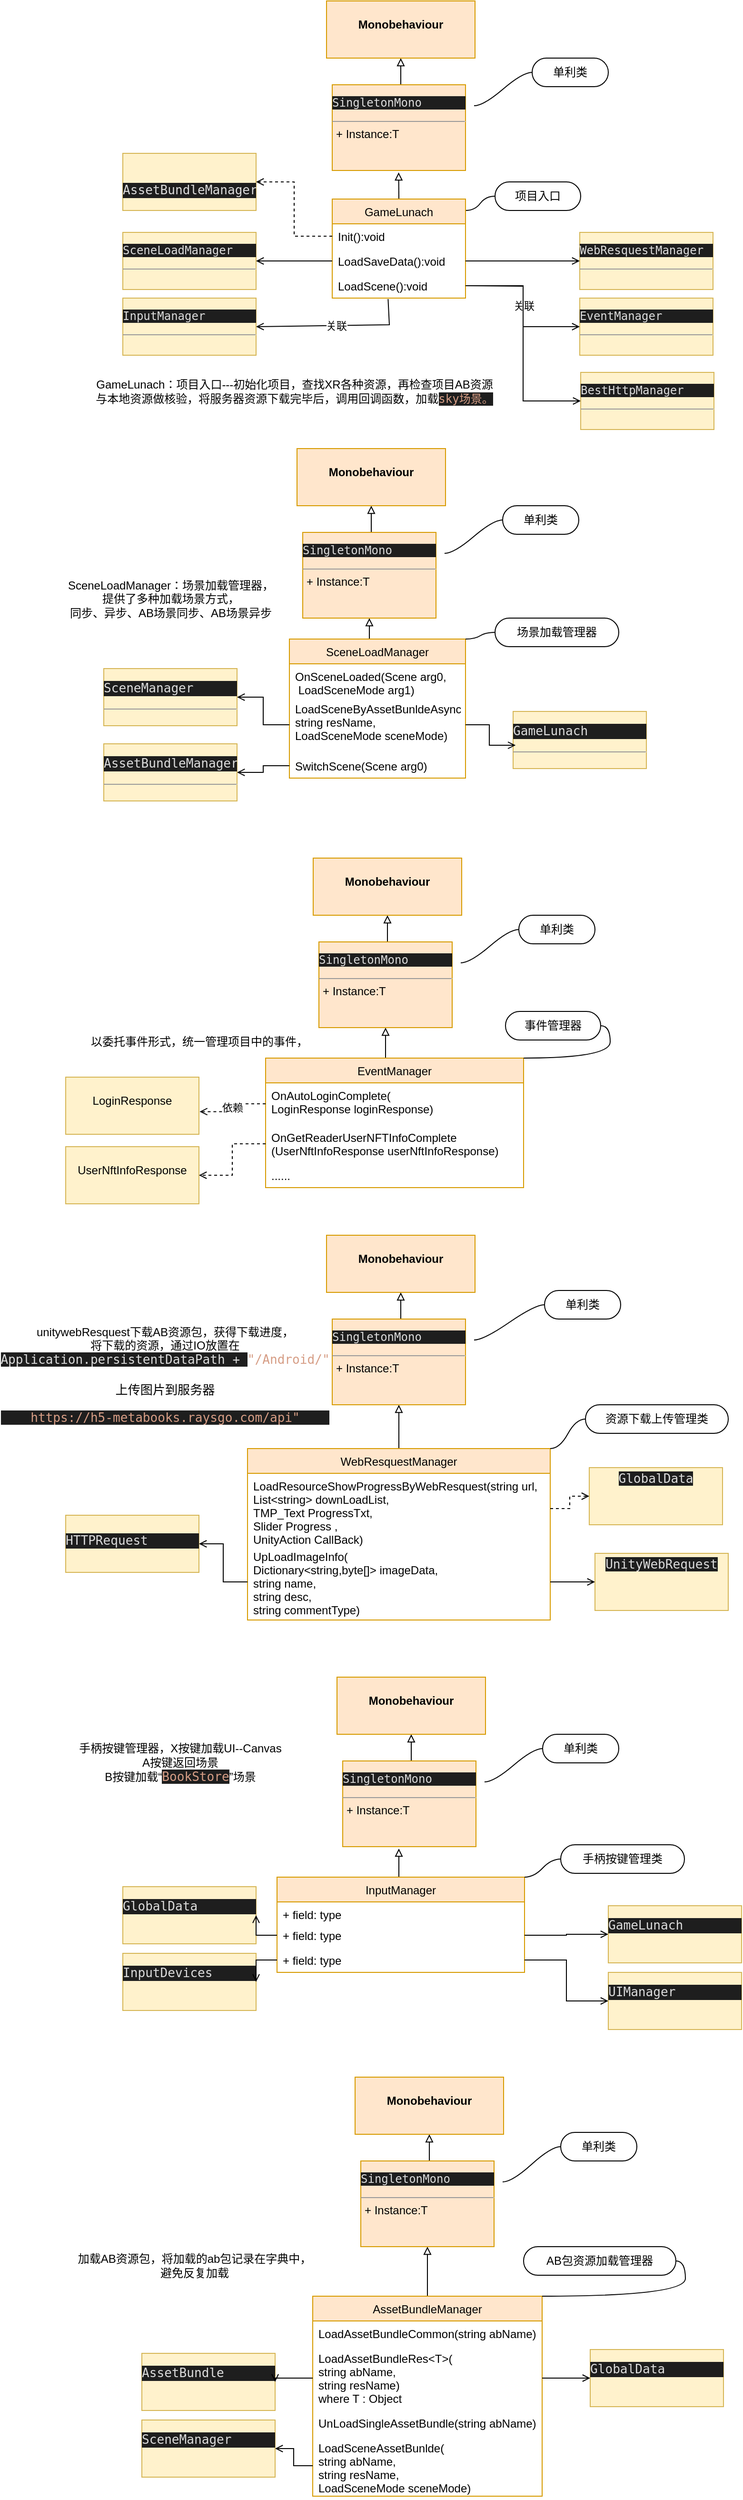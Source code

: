 <mxfile version="20.3.1" type="github">
  <diagram id="prtHgNgQTEPvFCAcTncT" name="Page-1">
    <mxGraphModel dx="920" dy="551" grid="1" gridSize="10" guides="1" tooltips="1" connect="1" arrows="1" fold="1" page="1" pageScale="1" pageWidth="827" pageHeight="1169" math="0" shadow="0">
      <root>
        <mxCell id="0" />
        <mxCell id="1" parent="0" />
        <mxCell id="cpttU_InVNBxRJqcF3ay-3" value="项目入口" style="whiteSpace=wrap;html=1;rounded=1;arcSize=50;align=center;verticalAlign=middle;strokeWidth=1;autosize=1;spacing=4;treeFolding=1;treeMoving=1;newEdgeStyle={&quot;edgeStyle&quot;:&quot;entityRelationEdgeStyle&quot;,&quot;startArrow&quot;:&quot;none&quot;,&quot;endArrow&quot;:&quot;none&quot;,&quot;segment&quot;:10,&quot;curved&quot;:1};" vertex="1" parent="1">
          <mxGeometry x="521" y="230" width="90" height="30" as="geometry" />
        </mxCell>
        <mxCell id="cpttU_InVNBxRJqcF3ay-4" value="" style="edgeStyle=entityRelationEdgeStyle;startArrow=none;endArrow=none;segment=10;curved=1;rounded=0;" edge="1" target="cpttU_InVNBxRJqcF3ay-3" parent="1">
          <mxGeometry relative="1" as="geometry">
            <mxPoint x="490" y="260" as="sourcePoint" />
          </mxGeometry>
        </mxCell>
        <mxCell id="cpttU_InVNBxRJqcF3ay-50" style="edgeStyle=orthogonalEdgeStyle;rounded=0;orthogonalLoop=1;jettySize=auto;html=1;exitX=0.5;exitY=0;exitDx=0;exitDy=0;endArrow=block;endFill=0;" edge="1" parent="1" source="cpttU_InVNBxRJqcF3ay-18">
          <mxGeometry relative="1" as="geometry">
            <mxPoint x="419.762" y="220" as="targetPoint" />
          </mxGeometry>
        </mxCell>
        <mxCell id="cpttU_InVNBxRJqcF3ay-18" value="GameLunach" style="swimlane;fontStyle=0;childLayout=stackLayout;horizontal=1;startSize=26;fillColor=#ffe6cc;horizontalStack=0;resizeParent=1;resizeParentMax=0;resizeLast=0;collapsible=1;marginBottom=0;strokeColor=#d79b00;" vertex="1" parent="1">
          <mxGeometry x="350" y="248" width="140" height="104" as="geometry" />
        </mxCell>
        <mxCell id="cpttU_InVNBxRJqcF3ay-19" value="Init():void" style="text;strokeColor=none;fillColor=none;align=left;verticalAlign=top;spacingLeft=4;spacingRight=4;overflow=hidden;rotatable=0;points=[[0,0.5],[1,0.5]];portConstraint=eastwest;" vertex="1" parent="cpttU_InVNBxRJqcF3ay-18">
          <mxGeometry y="26" width="140" height="26" as="geometry" />
        </mxCell>
        <mxCell id="cpttU_InVNBxRJqcF3ay-20" value="LoadSaveData():void" style="text;strokeColor=none;fillColor=none;align=left;verticalAlign=top;spacingLeft=4;spacingRight=4;overflow=hidden;rotatable=0;points=[[0,0.5],[1,0.5]];portConstraint=eastwest;" vertex="1" parent="cpttU_InVNBxRJqcF3ay-18">
          <mxGeometry y="52" width="140" height="26" as="geometry" />
        </mxCell>
        <mxCell id="cpttU_InVNBxRJqcF3ay-21" value="LoadScene():void" style="text;strokeColor=none;fillColor=none;align=left;verticalAlign=top;spacingLeft=4;spacingRight=4;overflow=hidden;rotatable=0;points=[[0,0.5],[1,0.5]];portConstraint=eastwest;" vertex="1" parent="cpttU_InVNBxRJqcF3ay-18">
          <mxGeometry y="78" width="140" height="26" as="geometry" />
        </mxCell>
        <mxCell id="cpttU_InVNBxRJqcF3ay-51" style="edgeStyle=orthogonalEdgeStyle;rounded=0;orthogonalLoop=1;jettySize=auto;html=1;exitX=0.5;exitY=0;exitDx=0;exitDy=0;entryX=0.5;entryY=1;entryDx=0;entryDy=0;endArrow=block;endFill=0;" edge="1" parent="1" source="cpttU_InVNBxRJqcF3ay-23" target="cpttU_InVNBxRJqcF3ay-29">
          <mxGeometry relative="1" as="geometry" />
        </mxCell>
        <mxCell id="cpttU_InVNBxRJqcF3ay-23" value="&lt;pre style=&quot;background-color:#1e1e1e;color:#dcdcdc;font-family:&#39;Consolas&#39;,monospace;font-size:9.0pt;&quot;&gt;SingletonMono&lt;/pre&gt;&lt;hr size=&quot;1&quot;&gt;&lt;p style=&quot;margin:0px;margin-left:4px;&quot;&gt;+ Instance:T&lt;/p&gt;" style="verticalAlign=top;align=left;overflow=fill;fontSize=12;fontFamily=Helvetica;html=1;fillColor=#ffe6cc;strokeColor=#d79b00;" vertex="1" parent="1">
          <mxGeometry x="350" y="128" width="140" height="90" as="geometry" />
        </mxCell>
        <mxCell id="cpttU_InVNBxRJqcF3ay-27" value="单利类" style="whiteSpace=wrap;html=1;rounded=1;arcSize=50;align=center;verticalAlign=middle;strokeWidth=1;autosize=1;spacing=4;treeFolding=1;treeMoving=1;newEdgeStyle={&quot;edgeStyle&quot;:&quot;entityRelationEdgeStyle&quot;,&quot;startArrow&quot;:&quot;none&quot;,&quot;endArrow&quot;:&quot;none&quot;,&quot;segment&quot;:10,&quot;curved&quot;:1};labelBackgroundColor=none;" vertex="1" parent="1">
          <mxGeometry x="560" y="100" width="80" height="30" as="geometry" />
        </mxCell>
        <mxCell id="cpttU_InVNBxRJqcF3ay-28" value="" style="edgeStyle=entityRelationEdgeStyle;startArrow=none;endArrow=none;segment=10;curved=1;rounded=0;" edge="1" target="cpttU_InVNBxRJqcF3ay-27" parent="1">
          <mxGeometry relative="1" as="geometry">
            <mxPoint x="499" y="150" as="sourcePoint" />
          </mxGeometry>
        </mxCell>
        <mxCell id="cpttU_InVNBxRJqcF3ay-29" value="&lt;p style=&quot;margin:0px;margin-top:4px;text-align:center;&quot;&gt;&lt;br&gt;&lt;b&gt;Monobehaviour&lt;/b&gt;&lt;/p&gt;" style="verticalAlign=top;align=left;overflow=fill;fontSize=12;fontFamily=Helvetica;html=1;labelBackgroundColor=none;fillColor=#ffe6cc;strokeColor=#d79b00;" vertex="1" parent="1">
          <mxGeometry x="344" y="40" width="156" height="60" as="geometry" />
        </mxCell>
        <mxCell id="cpttU_InVNBxRJqcF3ay-31" value="&lt;pre style=&quot;background-color:#1e1e1e;color:#dcdcdc;font-family:&#39;Consolas&#39;,monospace;font-size:9.0pt;&quot;&gt;SceneLoadManager&lt;/pre&gt;&lt;hr size=&quot;1&quot;&gt;&lt;div style=&quot;height:2px;&quot;&gt;&lt;/div&gt;" style="verticalAlign=top;align=left;overflow=fill;fontSize=12;fontFamily=Helvetica;html=1;labelBackgroundColor=none;fillColor=#fff2cc;strokeColor=#d6b656;" vertex="1" parent="1">
          <mxGeometry x="130" y="283" width="140" height="60" as="geometry" />
        </mxCell>
        <mxCell id="cpttU_InVNBxRJqcF3ay-33" value="&lt;pre style=&quot;background-color:#1e1e1e;color:#dcdcdc;font-family:&#39;Consolas&#39;,monospace;font-size:9.0pt;&quot;&gt;InputManager&lt;/pre&gt;&lt;hr size=&quot;1&quot;&gt;&lt;div style=&quot;height:2px;&quot;&gt;&lt;/div&gt;" style="verticalAlign=top;align=left;overflow=fill;fontSize=12;fontFamily=Helvetica;html=1;labelBackgroundColor=none;fillColor=#fff2cc;strokeColor=#d6b656;" vertex="1" parent="1">
          <mxGeometry x="130" y="352" width="140" height="60" as="geometry" />
        </mxCell>
        <mxCell id="cpttU_InVNBxRJqcF3ay-34" value="关联" style="endArrow=open;endFill=0;html=1;rounded=0;exitX=0.419;exitY=1.038;exitDx=0;exitDy=0;entryX=1;entryY=0.5;entryDx=0;entryDy=0;exitPerimeter=0;" edge="1" parent="1" source="cpttU_InVNBxRJqcF3ay-21" target="cpttU_InVNBxRJqcF3ay-33">
          <mxGeometry width="160" relative="1" as="geometry">
            <mxPoint x="450" y="360" as="sourcePoint" />
            <mxPoint x="414" y="350" as="targetPoint" />
            <Array as="points">
              <mxPoint x="410" y="380" />
            </Array>
          </mxGeometry>
        </mxCell>
        <mxCell id="cpttU_InVNBxRJqcF3ay-35" value="&lt;pre style=&quot;background-color:#1e1e1e;color:#dcdcdc;font-family:&#39;Consolas&#39;,monospace;font-size:9.0pt;&quot;&gt;WebResquestManager&lt;/pre&gt;&lt;hr size=&quot;1&quot;&gt;&lt;div style=&quot;height:2px;&quot;&gt;&lt;/div&gt;" style="verticalAlign=top;align=left;overflow=fill;fontSize=12;fontFamily=Helvetica;html=1;labelBackgroundColor=none;fillColor=#fff2cc;strokeColor=#d6b656;" vertex="1" parent="1">
          <mxGeometry x="610" y="283" width="140" height="60" as="geometry" />
        </mxCell>
        <mxCell id="cpttU_InVNBxRJqcF3ay-37" value="&lt;pre style=&quot;background-color:#1e1e1e;color:#dcdcdc;font-family:&#39;Consolas&#39;,monospace;font-size:9.0pt;&quot;&gt;EventManager&lt;/pre&gt;&lt;hr size=&quot;1&quot;&gt;&lt;div style=&quot;height:2px;&quot;&gt;&lt;/div&gt;" style="verticalAlign=top;align=left;overflow=fill;fontSize=12;fontFamily=Helvetica;html=1;labelBackgroundColor=none;fillColor=#fff2cc;strokeColor=#d6b656;" vertex="1" parent="1">
          <mxGeometry x="610" y="352" width="140" height="60" as="geometry" />
        </mxCell>
        <mxCell id="cpttU_InVNBxRJqcF3ay-38" value="关联" style="edgeStyle=orthogonalEdgeStyle;rounded=0;orthogonalLoop=1;jettySize=auto;html=1;entryX=0;entryY=0.5;entryDx=0;entryDy=0;endArrow=open;endFill=0;" edge="1" parent="1" target="cpttU_InVNBxRJqcF3ay-37">
          <mxGeometry relative="1" as="geometry">
            <mxPoint x="490" y="339" as="sourcePoint" />
          </mxGeometry>
        </mxCell>
        <mxCell id="cpttU_InVNBxRJqcF3ay-57" style="edgeStyle=orthogonalEdgeStyle;rounded=0;orthogonalLoop=1;jettySize=auto;html=1;exitX=0.5;exitY=0;exitDx=0;exitDy=0;entryX=0.5;entryY=1;entryDx=0;entryDy=0;endArrow=block;endFill=0;" edge="1" parent="1" source="cpttU_InVNBxRJqcF3ay-40" target="cpttU_InVNBxRJqcF3ay-53">
          <mxGeometry relative="1" as="geometry" />
        </mxCell>
        <mxCell id="cpttU_InVNBxRJqcF3ay-40" value="SceneLoadManager" style="swimlane;fontStyle=0;childLayout=stackLayout;horizontal=1;startSize=26;fillColor=#ffe6cc;horizontalStack=0;resizeParent=1;resizeParentMax=0;resizeLast=0;collapsible=1;marginBottom=0;labelBackgroundColor=none;strokeColor=#d79b00;" vertex="1" parent="1">
          <mxGeometry x="305" y="710" width="185" height="146" as="geometry" />
        </mxCell>
        <mxCell id="cpttU_InVNBxRJqcF3ay-42" value="OnSceneLoaded(Scene arg0,&#xa; LoadSceneMode arg1)" style="text;strokeColor=none;fillColor=none;align=left;verticalAlign=top;spacingLeft=4;spacingRight=4;overflow=hidden;rotatable=0;points=[[0,0.5],[1,0.5]];portConstraint=eastwest;labelBackgroundColor=none;" vertex="1" parent="cpttU_InVNBxRJqcF3ay-40">
          <mxGeometry y="26" width="185" height="34" as="geometry" />
        </mxCell>
        <mxCell id="cpttU_InVNBxRJqcF3ay-41" value="LoadSceneByAssetBunldeAsync(string abName,&#xa; string resName,&#xa;LoadSceneMode sceneMode)" style="text;strokeColor=none;fillColor=none;align=left;verticalAlign=top;spacingLeft=4;spacingRight=4;overflow=hidden;rotatable=0;points=[[0,0.5],[1,0.5]];portConstraint=eastwest;labelBackgroundColor=none;" vertex="1" parent="cpttU_InVNBxRJqcF3ay-40">
          <mxGeometry y="60" width="185" height="60" as="geometry" />
        </mxCell>
        <mxCell id="cpttU_InVNBxRJqcF3ay-43" value="SwitchScene(Scene arg0)" style="text;strokeColor=none;fillColor=none;align=left;verticalAlign=top;spacingLeft=4;spacingRight=4;overflow=hidden;rotatable=0;points=[[0,0.5],[1,0.5]];portConstraint=eastwest;labelBackgroundColor=none;" vertex="1" parent="cpttU_InVNBxRJqcF3ay-40">
          <mxGeometry y="120" width="185" height="26" as="geometry" />
        </mxCell>
        <mxCell id="cpttU_InVNBxRJqcF3ay-44" value="&lt;pre style=&quot;background-color:#1e1e1e;color:#dcdcdc;font-family:&#39;Consolas&#39;,monospace;font-size:9.0pt;&quot;&gt;BestHttpManager&lt;/pre&gt;&lt;hr size=&quot;1&quot;&gt;&lt;div style=&quot;height:2px;&quot;&gt;&lt;/div&gt;" style="verticalAlign=top;align=left;overflow=fill;fontSize=12;fontFamily=Helvetica;html=1;labelBackgroundColor=none;fillColor=#fff2cc;strokeColor=#d6b656;" vertex="1" parent="1">
          <mxGeometry x="611" y="430" width="140" height="60" as="geometry" />
        </mxCell>
        <mxCell id="cpttU_InVNBxRJqcF3ay-45" style="edgeStyle=orthogonalEdgeStyle;rounded=0;orthogonalLoop=1;jettySize=auto;html=1;exitX=1;exitY=0.5;exitDx=0;exitDy=0;entryX=0;entryY=0.5;entryDx=0;entryDy=0;endArrow=open;endFill=0;" edge="1" parent="1" source="cpttU_InVNBxRJqcF3ay-21" target="cpttU_InVNBxRJqcF3ay-44">
          <mxGeometry relative="1" as="geometry" />
        </mxCell>
        <mxCell id="cpttU_InVNBxRJqcF3ay-46" value="GameLunach：项目入口---初始化项目，查找XR各种资源，再检查项目AB资源&lt;br&gt;与本地资源做核验，将服务器资源下载完毕后，调用回调函数，加载&lt;span style=&quot;color: rgb(214, 157, 133); background-color: rgb(30, 30, 30); font-family: Consolas, monospace; font-size: 9pt;&quot;&gt;sky场景。&lt;/span&gt;" style="text;html=1;align=center;verticalAlign=middle;resizable=0;points=[];autosize=1;strokeColor=none;fillColor=none;" vertex="1" parent="1">
          <mxGeometry x="90" y="430" width="440" height="40" as="geometry" />
        </mxCell>
        <mxCell id="cpttU_InVNBxRJqcF3ay-47" value="场景加载管理器" style="whiteSpace=wrap;html=1;rounded=1;arcSize=50;align=center;verticalAlign=middle;strokeWidth=1;autosize=1;spacing=4;treeFolding=1;treeMoving=1;newEdgeStyle={&quot;edgeStyle&quot;:&quot;entityRelationEdgeStyle&quot;,&quot;startArrow&quot;:&quot;none&quot;,&quot;endArrow&quot;:&quot;none&quot;,&quot;segment&quot;:10,&quot;curved&quot;:1};labelBackgroundColor=none;" vertex="1" parent="1">
          <mxGeometry x="521" y="688" width="130" height="30" as="geometry" />
        </mxCell>
        <mxCell id="cpttU_InVNBxRJqcF3ay-48" value="" style="edgeStyle=entityRelationEdgeStyle;startArrow=none;endArrow=none;segment=10;curved=1;rounded=0;exitX=1;exitY=0;exitDx=0;exitDy=0;" edge="1" target="cpttU_InVNBxRJqcF3ay-47" parent="1" source="cpttU_InVNBxRJqcF3ay-40">
          <mxGeometry relative="1" as="geometry">
            <mxPoint x="475" y="730" as="sourcePoint" />
          </mxGeometry>
        </mxCell>
        <mxCell id="cpttU_InVNBxRJqcF3ay-52" style="edgeStyle=orthogonalEdgeStyle;rounded=0;orthogonalLoop=1;jettySize=auto;html=1;exitX=0.5;exitY=0;exitDx=0;exitDy=0;entryX=0.5;entryY=1;entryDx=0;entryDy=0;endArrow=block;endFill=0;" edge="1" parent="1" source="cpttU_InVNBxRJqcF3ay-53" target="cpttU_InVNBxRJqcF3ay-56">
          <mxGeometry relative="1" as="geometry" />
        </mxCell>
        <mxCell id="cpttU_InVNBxRJqcF3ay-53" value="&lt;pre style=&quot;background-color:#1e1e1e;color:#dcdcdc;font-family:&#39;Consolas&#39;,monospace;font-size:9.0pt;&quot;&gt;SingletonMono&lt;/pre&gt;&lt;hr size=&quot;1&quot;&gt;&lt;p style=&quot;margin:0px;margin-left:4px;&quot;&gt;+ Instance:T&lt;/p&gt;" style="verticalAlign=top;align=left;overflow=fill;fontSize=12;fontFamily=Helvetica;html=1;fillColor=#ffe6cc;strokeColor=#d79b00;" vertex="1" parent="1">
          <mxGeometry x="319" y="598" width="140" height="90" as="geometry" />
        </mxCell>
        <mxCell id="cpttU_InVNBxRJqcF3ay-54" value="单利类" style="whiteSpace=wrap;html=1;rounded=1;arcSize=50;align=center;verticalAlign=middle;strokeWidth=1;autosize=1;spacing=4;treeFolding=1;treeMoving=1;newEdgeStyle={&quot;edgeStyle&quot;:&quot;entityRelationEdgeStyle&quot;,&quot;startArrow&quot;:&quot;none&quot;,&quot;endArrow&quot;:&quot;none&quot;,&quot;segment&quot;:10,&quot;curved&quot;:1};labelBackgroundColor=none;" vertex="1" parent="1">
          <mxGeometry x="529" y="570" width="80" height="30" as="geometry" />
        </mxCell>
        <mxCell id="cpttU_InVNBxRJqcF3ay-55" value="" style="edgeStyle=entityRelationEdgeStyle;startArrow=none;endArrow=none;segment=10;curved=1;rounded=0;" edge="1" parent="1" target="cpttU_InVNBxRJqcF3ay-54">
          <mxGeometry relative="1" as="geometry">
            <mxPoint x="468" y="620" as="sourcePoint" />
          </mxGeometry>
        </mxCell>
        <mxCell id="cpttU_InVNBxRJqcF3ay-56" value="&lt;p style=&quot;margin:0px;margin-top:4px;text-align:center;&quot;&gt;&lt;br&gt;&lt;b&gt;Monobehaviour&lt;/b&gt;&lt;/p&gt;" style="verticalAlign=top;align=left;overflow=fill;fontSize=12;fontFamily=Helvetica;html=1;labelBackgroundColor=none;fillColor=#ffe6cc;strokeColor=#d79b00;" vertex="1" parent="1">
          <mxGeometry x="313" y="510" width="156" height="60" as="geometry" />
        </mxCell>
        <mxCell id="cpttU_InVNBxRJqcF3ay-58" value="&lt;pre style=&quot;background-color:#1e1e1e;color:#dcdcdc;font-family:&#39;Consolas&#39;,monospace;font-size:9.8pt;&quot;&gt;SceneManager&lt;/pre&gt;&lt;hr size=&quot;1&quot;&gt;&lt;div style=&quot;height:2px;&quot;&gt;&lt;/div&gt;" style="verticalAlign=top;align=left;overflow=fill;fontSize=12;fontFamily=Helvetica;html=1;labelBackgroundColor=none;fillColor=#fff2cc;strokeColor=#d6b656;" vertex="1" parent="1">
          <mxGeometry x="110" y="741" width="140" height="60" as="geometry" />
        </mxCell>
        <mxCell id="cpttU_InVNBxRJqcF3ay-59" style="edgeStyle=orthogonalEdgeStyle;rounded=0;orthogonalLoop=1;jettySize=auto;html=1;exitX=0;exitY=0.5;exitDx=0;exitDy=0;entryX=1;entryY=0.5;entryDx=0;entryDy=0;endArrow=open;endFill=0;" edge="1" parent="1" source="cpttU_InVNBxRJqcF3ay-41" target="cpttU_InVNBxRJqcF3ay-58">
          <mxGeometry relative="1" as="geometry" />
        </mxCell>
        <mxCell id="cpttU_InVNBxRJqcF3ay-60" value="&lt;pre style=&quot;background-color:#1e1e1e;color:#dcdcdc;font-family:&#39;Consolas&#39;,monospace;font-size:9.8pt;&quot;&gt;AssetBundleManager&lt;/pre&gt;&lt;hr size=&quot;1&quot;&gt;&lt;div style=&quot;height:2px;&quot;&gt;&lt;/div&gt;" style="verticalAlign=top;align=left;overflow=fill;fontSize=12;fontFamily=Helvetica;html=1;labelBackgroundColor=none;fillColor=#fff2cc;strokeColor=#d6b656;" vertex="1" parent="1">
          <mxGeometry x="110" y="820" width="140" height="60" as="geometry" />
        </mxCell>
        <mxCell id="cpttU_InVNBxRJqcF3ay-61" style="edgeStyle=orthogonalEdgeStyle;rounded=0;orthogonalLoop=1;jettySize=auto;html=1;exitX=0;exitY=0.5;exitDx=0;exitDy=0;entryX=1;entryY=0.5;entryDx=0;entryDy=0;endArrow=open;endFill=0;" edge="1" parent="1" source="cpttU_InVNBxRJqcF3ay-43" target="cpttU_InVNBxRJqcF3ay-60">
          <mxGeometry relative="1" as="geometry" />
        </mxCell>
        <mxCell id="cpttU_InVNBxRJqcF3ay-62" value="&lt;pre style=&quot;background-color:#1e1e1e;color:#dcdcdc;font-family:&#39;Consolas&#39;,monospace;font-size:9.8pt;&quot;&gt;GameLunach&lt;/pre&gt;&lt;hr size=&quot;1&quot;&gt;&lt;div style=&quot;height:2px;&quot;&gt;&lt;/div&gt;" style="verticalAlign=top;align=left;overflow=fill;fontSize=12;fontFamily=Helvetica;html=1;labelBackgroundColor=none;fillColor=#fff2cc;strokeColor=#d6b656;" vertex="1" parent="1">
          <mxGeometry x="540" y="786" width="140" height="60" as="geometry" />
        </mxCell>
        <mxCell id="cpttU_InVNBxRJqcF3ay-63" style="edgeStyle=orthogonalEdgeStyle;rounded=0;orthogonalLoop=1;jettySize=auto;html=1;exitX=1;exitY=0.5;exitDx=0;exitDy=0;entryX=0.019;entryY=0.592;entryDx=0;entryDy=0;entryPerimeter=0;endArrow=open;endFill=0;" edge="1" parent="1" source="cpttU_InVNBxRJqcF3ay-41" target="cpttU_InVNBxRJqcF3ay-62">
          <mxGeometry relative="1" as="geometry" />
        </mxCell>
        <mxCell id="cpttU_InVNBxRJqcF3ay-64" value="SceneLoadManager：场景加载管理器，&lt;br&gt;提供了多种加载场景方式，&lt;br&gt;同步、异步、AB场景同步、AB场景异步" style="text;html=1;align=center;verticalAlign=middle;resizable=0;points=[];autosize=1;strokeColor=none;fillColor=none;" vertex="1" parent="1">
          <mxGeometry x="60" y="638" width="240" height="60" as="geometry" />
        </mxCell>
        <mxCell id="cpttU_InVNBxRJqcF3ay-79" style="edgeStyle=orthogonalEdgeStyle;rounded=0;orthogonalLoop=1;jettySize=auto;html=1;exitX=0.5;exitY=0;exitDx=0;exitDy=0;entryX=0.5;entryY=1;entryDx=0;entryDy=0;endArrow=block;endFill=0;" edge="1" parent="1" source="cpttU_InVNBxRJqcF3ay-70" target="cpttU_InVNBxRJqcF3ay-75">
          <mxGeometry relative="1" as="geometry" />
        </mxCell>
        <mxCell id="cpttU_InVNBxRJqcF3ay-70" value="EventManager" style="swimlane;fontStyle=0;childLayout=stackLayout;horizontal=1;startSize=26;fillColor=#ffe6cc;horizontalStack=0;resizeParent=1;resizeParentMax=0;resizeLast=0;collapsible=1;marginBottom=0;labelBackgroundColor=none;strokeColor=#d79b00;" vertex="1" parent="1">
          <mxGeometry x="280" y="1150" width="271" height="136" as="geometry" />
        </mxCell>
        <mxCell id="cpttU_InVNBxRJqcF3ay-71" value="OnAutoLoginComplete(&#xa;LoginResponse loginResponse)" style="text;strokeColor=none;fillColor=none;align=left;verticalAlign=top;spacingLeft=4;spacingRight=4;overflow=hidden;rotatable=0;points=[[0,0.5],[1,0.5]];portConstraint=eastwest;labelBackgroundColor=none;" vertex="1" parent="cpttU_InVNBxRJqcF3ay-70">
          <mxGeometry y="26" width="271" height="44" as="geometry" />
        </mxCell>
        <mxCell id="cpttU_InVNBxRJqcF3ay-72" value="OnGetReaderUserNFTInfoComplete&#xa;(UserNftInfoResponse userNftInfoResponse)" style="text;strokeColor=none;fillColor=none;align=left;verticalAlign=top;spacingLeft=4;spacingRight=4;overflow=hidden;rotatable=0;points=[[0,0.5],[1,0.5]];portConstraint=eastwest;labelBackgroundColor=none;" vertex="1" parent="cpttU_InVNBxRJqcF3ay-70">
          <mxGeometry y="70" width="271" height="40" as="geometry" />
        </mxCell>
        <mxCell id="cpttU_InVNBxRJqcF3ay-73" value="......" style="text;strokeColor=none;fillColor=none;align=left;verticalAlign=top;spacingLeft=4;spacingRight=4;overflow=hidden;rotatable=0;points=[[0,0.5],[1,0.5]];portConstraint=eastwest;labelBackgroundColor=none;" vertex="1" parent="cpttU_InVNBxRJqcF3ay-70">
          <mxGeometry y="110" width="271" height="26" as="geometry" />
        </mxCell>
        <mxCell id="cpttU_InVNBxRJqcF3ay-74" style="edgeStyle=orthogonalEdgeStyle;rounded=0;orthogonalLoop=1;jettySize=auto;html=1;exitX=0.5;exitY=0;exitDx=0;exitDy=0;entryX=0.5;entryY=1;entryDx=0;entryDy=0;endArrow=block;endFill=0;" edge="1" parent="1" source="cpttU_InVNBxRJqcF3ay-75" target="cpttU_InVNBxRJqcF3ay-78">
          <mxGeometry relative="1" as="geometry" />
        </mxCell>
        <mxCell id="cpttU_InVNBxRJqcF3ay-75" value="&lt;pre style=&quot;background-color:#1e1e1e;color:#dcdcdc;font-family:&#39;Consolas&#39;,monospace;font-size:9.0pt;&quot;&gt;SingletonMono&lt;/pre&gt;&lt;hr size=&quot;1&quot;&gt;&lt;p style=&quot;margin:0px;margin-left:4px;&quot;&gt;+ Instance:T&lt;/p&gt;" style="verticalAlign=top;align=left;overflow=fill;fontSize=12;fontFamily=Helvetica;html=1;fillColor=#ffe6cc;strokeColor=#d79b00;" vertex="1" parent="1">
          <mxGeometry x="336" y="1028" width="140" height="90" as="geometry" />
        </mxCell>
        <mxCell id="cpttU_InVNBxRJqcF3ay-76" value="单利类" style="whiteSpace=wrap;html=1;rounded=1;arcSize=50;align=center;verticalAlign=middle;strokeWidth=1;autosize=1;spacing=4;treeFolding=1;treeMoving=1;newEdgeStyle={&quot;edgeStyle&quot;:&quot;entityRelationEdgeStyle&quot;,&quot;startArrow&quot;:&quot;none&quot;,&quot;endArrow&quot;:&quot;none&quot;,&quot;segment&quot;:10,&quot;curved&quot;:1};labelBackgroundColor=none;" vertex="1" parent="1">
          <mxGeometry x="546" y="1000" width="80" height="30" as="geometry" />
        </mxCell>
        <mxCell id="cpttU_InVNBxRJqcF3ay-77" value="" style="edgeStyle=entityRelationEdgeStyle;startArrow=none;endArrow=none;segment=10;curved=1;rounded=0;" edge="1" parent="1" target="cpttU_InVNBxRJqcF3ay-76">
          <mxGeometry relative="1" as="geometry">
            <mxPoint x="485" y="1050" as="sourcePoint" />
          </mxGeometry>
        </mxCell>
        <mxCell id="cpttU_InVNBxRJqcF3ay-78" value="&lt;p style=&quot;margin:0px;margin-top:4px;text-align:center;&quot;&gt;&lt;br&gt;&lt;b&gt;Monobehaviour&lt;/b&gt;&lt;/p&gt;" style="verticalAlign=top;align=left;overflow=fill;fontSize=12;fontFamily=Helvetica;html=1;labelBackgroundColor=none;fillColor=#ffe6cc;strokeColor=#d79b00;" vertex="1" parent="1">
          <mxGeometry x="330" y="940" width="156" height="60" as="geometry" />
        </mxCell>
        <mxCell id="cpttU_InVNBxRJqcF3ay-80" value="事件管理器" style="whiteSpace=wrap;html=1;rounded=1;arcSize=50;align=center;verticalAlign=middle;strokeWidth=1;autosize=1;spacing=4;treeFolding=1;treeMoving=1;newEdgeStyle={&quot;edgeStyle&quot;:&quot;entityRelationEdgeStyle&quot;,&quot;startArrow&quot;:&quot;none&quot;,&quot;endArrow&quot;:&quot;none&quot;,&quot;segment&quot;:10,&quot;curved&quot;:1};labelBackgroundColor=none;" vertex="1" parent="1">
          <mxGeometry x="532" y="1101" width="100" height="30" as="geometry" />
        </mxCell>
        <mxCell id="cpttU_InVNBxRJqcF3ay-81" value="" style="edgeStyle=entityRelationEdgeStyle;startArrow=none;endArrow=none;segment=10;curved=1;rounded=0;exitX=1;exitY=0;exitDx=0;exitDy=0;" edge="1" target="cpttU_InVNBxRJqcF3ay-80" parent="1" source="cpttU_InVNBxRJqcF3ay-70">
          <mxGeometry relative="1" as="geometry">
            <mxPoint x="469" y="1134" as="sourcePoint" />
          </mxGeometry>
        </mxCell>
        <mxCell id="cpttU_InVNBxRJqcF3ay-82" value="以委托事件形式，统一管理项目中的事件，" style="text;html=1;align=center;verticalAlign=middle;resizable=0;points=[];autosize=1;strokeColor=none;fillColor=none;" vertex="1" parent="1">
          <mxGeometry x="85" y="1118" width="250" height="30" as="geometry" />
        </mxCell>
        <mxCell id="cpttU_InVNBxRJqcF3ay-83" value="&lt;p style=&quot;margin:0px;margin-top:4px;text-align:center;&quot;&gt;&lt;br&gt;&lt;span style=&quot;text-align: left;&quot;&gt;LoginResponse&lt;/span&gt;&lt;br&gt;&lt;/p&gt;" style="verticalAlign=top;align=left;overflow=fill;fontSize=12;fontFamily=Helvetica;html=1;labelBackgroundColor=none;fillColor=#fff2cc;strokeColor=#d6b656;" vertex="1" parent="1">
          <mxGeometry x="70" y="1170" width="140" height="60" as="geometry" />
        </mxCell>
        <mxCell id="cpttU_InVNBxRJqcF3ay-84" value="&lt;p style=&quot;margin:0px;margin-top:4px;text-align:center;&quot;&gt;&lt;br&gt;&lt;span style=&quot;text-align: left;&quot;&gt;UserNftInfoResponse&lt;/span&gt;&lt;br&gt;&lt;/p&gt;" style="verticalAlign=top;align=left;overflow=fill;fontSize=12;fontFamily=Helvetica;html=1;labelBackgroundColor=none;fillColor=#fff2cc;strokeColor=#d6b656;" vertex="1" parent="1">
          <mxGeometry x="70" y="1243" width="140" height="60" as="geometry" />
        </mxCell>
        <mxCell id="cpttU_InVNBxRJqcF3ay-87" value="依赖" style="edgeStyle=orthogonalEdgeStyle;rounded=0;orthogonalLoop=1;jettySize=auto;html=1;exitX=0;exitY=0.5;exitDx=0;exitDy=0;entryX=1.005;entryY=0.604;entryDx=0;entryDy=0;entryPerimeter=0;endArrow=open;endFill=0;dashed=1;" edge="1" parent="1" source="cpttU_InVNBxRJqcF3ay-71" target="cpttU_InVNBxRJqcF3ay-83">
          <mxGeometry relative="1" as="geometry" />
        </mxCell>
        <mxCell id="cpttU_InVNBxRJqcF3ay-88" style="edgeStyle=orthogonalEdgeStyle;rounded=0;orthogonalLoop=1;jettySize=auto;html=1;exitX=0;exitY=0.5;exitDx=0;exitDy=0;entryX=1;entryY=0.5;entryDx=0;entryDy=0;dashed=1;endArrow=open;endFill=0;" edge="1" parent="1" source="cpttU_InVNBxRJqcF3ay-72" target="cpttU_InVNBxRJqcF3ay-84">
          <mxGeometry relative="1" as="geometry" />
        </mxCell>
        <mxCell id="cpttU_InVNBxRJqcF3ay-89" style="edgeStyle=orthogonalEdgeStyle;rounded=0;orthogonalLoop=1;jettySize=auto;html=1;exitX=0;exitY=0.5;exitDx=0;exitDy=0;entryX=1;entryY=0.5;entryDx=0;entryDy=0;endArrow=open;endFill=0;" edge="1" parent="1" source="cpttU_InVNBxRJqcF3ay-20" target="cpttU_InVNBxRJqcF3ay-31">
          <mxGeometry relative="1" as="geometry" />
        </mxCell>
        <mxCell id="cpttU_InVNBxRJqcF3ay-90" style="edgeStyle=orthogonalEdgeStyle;rounded=0;orthogonalLoop=1;jettySize=auto;html=1;exitX=1;exitY=0.5;exitDx=0;exitDy=0;entryX=0;entryY=0.5;entryDx=0;entryDy=0;endArrow=open;endFill=0;" edge="1" parent="1" source="cpttU_InVNBxRJqcF3ay-20" target="cpttU_InVNBxRJqcF3ay-35">
          <mxGeometry relative="1" as="geometry" />
        </mxCell>
        <mxCell id="cpttU_InVNBxRJqcF3ay-101" style="edgeStyle=orthogonalEdgeStyle;rounded=0;orthogonalLoop=1;jettySize=auto;html=1;exitX=0.5;exitY=0;exitDx=0;exitDy=0;entryX=0.5;entryY=1;entryDx=0;entryDy=0;endArrow=block;endFill=0;" edge="1" parent="1" source="cpttU_InVNBxRJqcF3ay-91" target="cpttU_InVNBxRJqcF3ay-96">
          <mxGeometry relative="1" as="geometry" />
        </mxCell>
        <mxCell id="cpttU_InVNBxRJqcF3ay-91" value="WebResquestManager" style="swimlane;fontStyle=0;childLayout=stackLayout;horizontal=1;startSize=26;fillColor=#ffe6cc;horizontalStack=0;resizeParent=1;resizeParentMax=0;resizeLast=0;collapsible=1;marginBottom=0;labelBackgroundColor=none;strokeColor=#d79b00;" vertex="1" parent="1">
          <mxGeometry x="261" y="1560" width="318" height="180" as="geometry" />
        </mxCell>
        <mxCell id="cpttU_InVNBxRJqcF3ay-92" value=" LoadResourceShowProgressByWebResquest(string url,&#xa; List&lt;string&gt; downLoadList,&#xa;TMP_Text ProgressTxt,&#xa;Slider Progress ,&#xa;UnityAction CallBack)" style="text;strokeColor=none;fillColor=none;align=left;verticalAlign=top;spacingLeft=4;spacingRight=4;overflow=hidden;rotatable=0;points=[[0,0.5],[1,0.5]];portConstraint=eastwest;labelBackgroundColor=none;" vertex="1" parent="cpttU_InVNBxRJqcF3ay-91">
          <mxGeometry y="26" width="318" height="74" as="geometry" />
        </mxCell>
        <mxCell id="cpttU_InVNBxRJqcF3ay-93" value="UpLoadImageInfo(&#xa;Dictionary&lt;string,byte[]&gt; imageData,&#xa;string name,&#xa;string desc,&#xa;string commentType)" style="text;strokeColor=none;fillColor=none;align=left;verticalAlign=top;spacingLeft=4;spacingRight=4;overflow=hidden;rotatable=0;points=[[0,0.5],[1,0.5]];portConstraint=eastwest;labelBackgroundColor=none;" vertex="1" parent="cpttU_InVNBxRJqcF3ay-91">
          <mxGeometry y="100" width="318" height="80" as="geometry" />
        </mxCell>
        <mxCell id="cpttU_InVNBxRJqcF3ay-95" style="edgeStyle=orthogonalEdgeStyle;rounded=0;orthogonalLoop=1;jettySize=auto;html=1;exitX=0.5;exitY=0;exitDx=0;exitDy=0;entryX=0.5;entryY=1;entryDx=0;entryDy=0;endArrow=block;endFill=0;" edge="1" parent="1" source="cpttU_InVNBxRJqcF3ay-96" target="cpttU_InVNBxRJqcF3ay-99">
          <mxGeometry relative="1" as="geometry" />
        </mxCell>
        <mxCell id="cpttU_InVNBxRJqcF3ay-96" value="&lt;pre style=&quot;background-color:#1e1e1e;color:#dcdcdc;font-family:&#39;Consolas&#39;,monospace;font-size:9.0pt;&quot;&gt;SingletonMono&lt;/pre&gt;&lt;hr size=&quot;1&quot;&gt;&lt;p style=&quot;margin:0px;margin-left:4px;&quot;&gt;+ Instance:T&lt;/p&gt;" style="verticalAlign=top;align=left;overflow=fill;fontSize=12;fontFamily=Helvetica;html=1;fillColor=#ffe6cc;strokeColor=#d79b00;" vertex="1" parent="1">
          <mxGeometry x="350" y="1424" width="140" height="90" as="geometry" />
        </mxCell>
        <mxCell id="cpttU_InVNBxRJqcF3ay-97" value="单利类" style="whiteSpace=wrap;html=1;rounded=1;arcSize=50;align=center;verticalAlign=middle;strokeWidth=1;autosize=1;spacing=4;treeFolding=1;treeMoving=1;newEdgeStyle={&quot;edgeStyle&quot;:&quot;entityRelationEdgeStyle&quot;,&quot;startArrow&quot;:&quot;none&quot;,&quot;endArrow&quot;:&quot;none&quot;,&quot;segment&quot;:10,&quot;curved&quot;:1};labelBackgroundColor=none;" vertex="1" parent="1">
          <mxGeometry x="573" y="1394" width="80" height="30" as="geometry" />
        </mxCell>
        <mxCell id="cpttU_InVNBxRJqcF3ay-98" value="" style="edgeStyle=entityRelationEdgeStyle;startArrow=none;endArrow=none;segment=10;curved=1;rounded=0;" edge="1" parent="1" target="cpttU_InVNBxRJqcF3ay-97">
          <mxGeometry relative="1" as="geometry">
            <mxPoint x="499" y="1446.0" as="sourcePoint" />
          </mxGeometry>
        </mxCell>
        <mxCell id="cpttU_InVNBxRJqcF3ay-99" value="&lt;p style=&quot;margin:0px;margin-top:4px;text-align:center;&quot;&gt;&lt;br&gt;&lt;b&gt;Monobehaviour&lt;/b&gt;&lt;/p&gt;" style="verticalAlign=top;align=left;overflow=fill;fontSize=12;fontFamily=Helvetica;html=1;labelBackgroundColor=none;fillColor=#ffe6cc;strokeColor=#d79b00;" vertex="1" parent="1">
          <mxGeometry x="344" y="1336" width="156" height="60" as="geometry" />
        </mxCell>
        <mxCell id="cpttU_InVNBxRJqcF3ay-102" value="unitywebResquest下载AB资源包，获得下载进度，&lt;br&gt;将下载的资源，通过IO放置在&lt;br&gt;&lt;span style=&quot;background-color: rgb(30, 30, 30); color: rgb(220, 220, 220); font-family: Consolas, monospace; font-size: 9.8pt;&quot;&gt;Application.persistentDataPath + &lt;/span&gt;&lt;span style=&quot;font-family: Consolas, monospace; font-size: 9.8pt;&quot;&gt;&lt;font color=&quot;#d69d85&quot;&gt;&quot;/Android/&quot;&lt;/font&gt;&lt;br&gt;&lt;br&gt;上传图片到服务器&lt;br&gt;&lt;/span&gt;&lt;pre style=&quot;background-color:#1e1e1e;color:#dcdcdc;font-family:&#39;Consolas&#39;,monospace;font-size:9.8pt;&quot;&gt;&lt;span style=&quot;color:#d69d85;&quot;&gt;https://h5-metabooks.raysgo.com/api&quot;&lt;/span&gt;&lt;/pre&gt;" style="text;html=1;align=center;verticalAlign=middle;resizable=0;points=[];autosize=1;strokeColor=none;fillColor=none;" vertex="1" parent="1">
          <mxGeometry x="4" y="1424" width="340" height="130" as="geometry" />
        </mxCell>
        <mxCell id="cpttU_InVNBxRJqcF3ay-103" value="&lt;p style=&quot;margin:0px;margin-top:4px;text-align:center;&quot;&gt;&lt;/p&gt;&lt;div style=&quot;height:2px;&quot;&gt;&lt;/div&gt;&lt;pre style=&quot;background-color:#1e1e1e;color:#dcdcdc;font-family:&#39;Consolas&#39;,monospace;font-size:9.8pt;&quot;&gt;HTTPRequest&lt;/pre&gt;" style="verticalAlign=top;align=left;overflow=fill;fontSize=12;fontFamily=Helvetica;html=1;labelBackgroundColor=none;fillColor=#fff2cc;strokeColor=#d6b656;" vertex="1" parent="1">
          <mxGeometry x="70" y="1630" width="140" height="60" as="geometry" />
        </mxCell>
        <mxCell id="cpttU_InVNBxRJqcF3ay-104" style="edgeStyle=orthogonalEdgeStyle;rounded=0;orthogonalLoop=1;jettySize=auto;html=1;exitX=0;exitY=0.5;exitDx=0;exitDy=0;entryX=1;entryY=0.5;entryDx=0;entryDy=0;fontColor=#000000;endArrow=open;endFill=0;" edge="1" parent="1" source="cpttU_InVNBxRJqcF3ay-93" target="cpttU_InVNBxRJqcF3ay-103">
          <mxGeometry relative="1" as="geometry" />
        </mxCell>
        <mxCell id="cpttU_InVNBxRJqcF3ay-105" value="&lt;p style=&quot;margin:0px;margin-top:4px;text-align:center;&quot;&gt;&lt;span style=&quot;background-color: rgb(30, 30, 30); color: rgb(220, 220, 220); font-family: Consolas, monospace; font-size: 9.8pt; text-align: left;&quot;&gt;UnityWebRequest&lt;/span&gt;&lt;br&gt;&lt;/p&gt;" style="verticalAlign=top;align=left;overflow=fill;fontSize=12;fontFamily=Helvetica;html=1;labelBackgroundColor=none;fillColor=#fff2cc;strokeColor=#d6b656;" vertex="1" parent="1">
          <mxGeometry x="626" y="1670" width="140" height="60" as="geometry" />
        </mxCell>
        <mxCell id="cpttU_InVNBxRJqcF3ay-106" style="edgeStyle=orthogonalEdgeStyle;rounded=0;orthogonalLoop=1;jettySize=auto;html=1;exitX=1;exitY=0.5;exitDx=0;exitDy=0;entryX=0;entryY=0.5;entryDx=0;entryDy=0;fontColor=#000000;endArrow=open;endFill=0;" edge="1" parent="1" source="cpttU_InVNBxRJqcF3ay-93" target="cpttU_InVNBxRJqcF3ay-105">
          <mxGeometry relative="1" as="geometry" />
        </mxCell>
        <mxCell id="cpttU_InVNBxRJqcF3ay-107" value="&lt;p style=&quot;margin:0px;margin-top:4px;text-align:center;&quot;&gt;&lt;span style=&quot;background-color: rgb(30, 30, 30); color: rgb(220, 220, 220); font-family: Consolas, monospace; font-size: 9.8pt; text-align: left;&quot;&gt;GlobalData&lt;/span&gt;&lt;br&gt;&lt;/p&gt;" style="verticalAlign=top;align=left;overflow=fill;fontSize=12;fontFamily=Helvetica;html=1;labelBackgroundColor=none;fillColor=#fff2cc;strokeColor=#d6b656;" vertex="1" parent="1">
          <mxGeometry x="620" y="1580" width="140" height="60" as="geometry" />
        </mxCell>
        <mxCell id="cpttU_InVNBxRJqcF3ay-108" style="edgeStyle=orthogonalEdgeStyle;rounded=0;orthogonalLoop=1;jettySize=auto;html=1;exitX=1;exitY=0.5;exitDx=0;exitDy=0;entryX=0;entryY=0.5;entryDx=0;entryDy=0;fontColor=#000000;endArrow=open;endFill=0;dashed=1;" edge="1" parent="1" source="cpttU_InVNBxRJqcF3ay-92" target="cpttU_InVNBxRJqcF3ay-107">
          <mxGeometry relative="1" as="geometry" />
        </mxCell>
        <mxCell id="cpttU_InVNBxRJqcF3ay-120" style="edgeStyle=orthogonalEdgeStyle;rounded=0;orthogonalLoop=1;jettySize=auto;html=1;exitX=0.5;exitY=0;exitDx=0;exitDy=0;fontColor=#000000;endArrow=block;endFill=0;" edge="1" parent="1" source="cpttU_InVNBxRJqcF3ay-109">
          <mxGeometry relative="1" as="geometry">
            <mxPoint x="420" y="1980" as="targetPoint" />
          </mxGeometry>
        </mxCell>
        <mxCell id="cpttU_InVNBxRJqcF3ay-109" value="InputManager" style="swimlane;fontStyle=0;childLayout=stackLayout;horizontal=1;startSize=26;fillColor=#ffe6cc;horizontalStack=0;resizeParent=1;resizeParentMax=0;resizeLast=0;collapsible=1;marginBottom=0;labelBackgroundColor=none;strokeColor=#d79b00;" vertex="1" parent="1">
          <mxGeometry x="292" y="2010" width="260" height="100" as="geometry" />
        </mxCell>
        <mxCell id="cpttU_InVNBxRJqcF3ay-110" value="+ field: type" style="text;strokeColor=none;fillColor=none;align=left;verticalAlign=top;spacingLeft=4;spacingRight=4;overflow=hidden;rotatable=0;points=[[0,0.5],[1,0.5]];portConstraint=eastwest;labelBackgroundColor=none;fontColor=#000000;" vertex="1" parent="cpttU_InVNBxRJqcF3ay-109">
          <mxGeometry y="26" width="260" height="22" as="geometry" />
        </mxCell>
        <mxCell id="cpttU_InVNBxRJqcF3ay-111" value="+ field: type" style="text;strokeColor=none;fillColor=none;align=left;verticalAlign=top;spacingLeft=4;spacingRight=4;overflow=hidden;rotatable=0;points=[[0,0.5],[1,0.5]];portConstraint=eastwest;labelBackgroundColor=none;fontColor=#000000;" vertex="1" parent="cpttU_InVNBxRJqcF3ay-109">
          <mxGeometry y="48" width="260" height="26" as="geometry" />
        </mxCell>
        <mxCell id="cpttU_InVNBxRJqcF3ay-112" value="+ field: type" style="text;strokeColor=none;fillColor=none;align=left;verticalAlign=top;spacingLeft=4;spacingRight=4;overflow=hidden;rotatable=0;points=[[0,0.5],[1,0.5]];portConstraint=eastwest;labelBackgroundColor=none;fontColor=#000000;" vertex="1" parent="cpttU_InVNBxRJqcF3ay-109">
          <mxGeometry y="74" width="260" height="26" as="geometry" />
        </mxCell>
        <mxCell id="cpttU_InVNBxRJqcF3ay-113" value="&lt;p style=&quot;margin:0px;margin-top:4px;text-align:center;&quot;&gt;&lt;br&gt;&lt;/p&gt;&lt;pre style=&quot;background-color:#1e1e1e;color:#dcdcdc;font-family:&#39;Consolas&#39;,monospace;font-size:9.8pt;&quot;&gt;AssetBundleManager&lt;/pre&gt;" style="verticalAlign=top;align=left;overflow=fill;fontSize=12;fontFamily=Helvetica;html=1;labelBackgroundColor=none;fillColor=#fff2cc;strokeColor=#d6b656;" vertex="1" parent="1">
          <mxGeometry x="130" y="200" width="140" height="60" as="geometry" />
        </mxCell>
        <mxCell id="cpttU_InVNBxRJqcF3ay-114" style="edgeStyle=orthogonalEdgeStyle;rounded=0;orthogonalLoop=1;jettySize=auto;html=1;exitX=0;exitY=0.5;exitDx=0;exitDy=0;entryX=1;entryY=0.5;entryDx=0;entryDy=0;dashed=1;fontColor=#000000;endArrow=open;endFill=0;" edge="1" parent="1" source="cpttU_InVNBxRJqcF3ay-19" target="cpttU_InVNBxRJqcF3ay-113">
          <mxGeometry relative="1" as="geometry" />
        </mxCell>
        <mxCell id="cpttU_InVNBxRJqcF3ay-115" style="edgeStyle=orthogonalEdgeStyle;rounded=0;orthogonalLoop=1;jettySize=auto;html=1;exitX=0.5;exitY=0;exitDx=0;exitDy=0;entryX=0.5;entryY=1;entryDx=0;entryDy=0;endArrow=block;endFill=0;" edge="1" parent="1" source="cpttU_InVNBxRJqcF3ay-116" target="cpttU_InVNBxRJqcF3ay-119">
          <mxGeometry relative="1" as="geometry" />
        </mxCell>
        <mxCell id="cpttU_InVNBxRJqcF3ay-116" value="&lt;pre style=&quot;background-color:#1e1e1e;color:#dcdcdc;font-family:&#39;Consolas&#39;,monospace;font-size:9.0pt;&quot;&gt;SingletonMono&lt;/pre&gt;&lt;hr size=&quot;1&quot;&gt;&lt;p style=&quot;margin:0px;margin-left:4px;&quot;&gt;+ Instance:T&lt;/p&gt;" style="verticalAlign=top;align=left;overflow=fill;fontSize=12;fontFamily=Helvetica;html=1;fillColor=#ffe6cc;strokeColor=#d79b00;" vertex="1" parent="1">
          <mxGeometry x="361" y="1888" width="140" height="90" as="geometry" />
        </mxCell>
        <mxCell id="cpttU_InVNBxRJqcF3ay-117" value="单利类" style="whiteSpace=wrap;html=1;rounded=1;arcSize=50;align=center;verticalAlign=middle;strokeWidth=1;autosize=1;spacing=4;treeFolding=1;treeMoving=1;newEdgeStyle={&quot;edgeStyle&quot;:&quot;entityRelationEdgeStyle&quot;,&quot;startArrow&quot;:&quot;none&quot;,&quot;endArrow&quot;:&quot;none&quot;,&quot;segment&quot;:10,&quot;curved&quot;:1};labelBackgroundColor=none;" vertex="1" parent="1">
          <mxGeometry x="571" y="1860" width="80" height="30" as="geometry" />
        </mxCell>
        <mxCell id="cpttU_InVNBxRJqcF3ay-118" value="" style="edgeStyle=entityRelationEdgeStyle;startArrow=none;endArrow=none;segment=10;curved=1;rounded=0;" edge="1" parent="1" target="cpttU_InVNBxRJqcF3ay-117">
          <mxGeometry relative="1" as="geometry">
            <mxPoint x="510.0" y="1910" as="sourcePoint" />
          </mxGeometry>
        </mxCell>
        <mxCell id="cpttU_InVNBxRJqcF3ay-119" value="&lt;p style=&quot;margin:0px;margin-top:4px;text-align:center;&quot;&gt;&lt;br&gt;&lt;b&gt;Monobehaviour&lt;/b&gt;&lt;/p&gt;" style="verticalAlign=top;align=left;overflow=fill;fontSize=12;fontFamily=Helvetica;html=1;labelBackgroundColor=none;fillColor=#ffe6cc;strokeColor=#d79b00;" vertex="1" parent="1">
          <mxGeometry x="355" y="1800" width="156" height="60" as="geometry" />
        </mxCell>
        <mxCell id="cpttU_InVNBxRJqcF3ay-121" value="资源下载上传管理类" style="whiteSpace=wrap;html=1;rounded=1;arcSize=50;align=center;verticalAlign=middle;strokeWidth=1;autosize=1;spacing=4;treeFolding=1;treeMoving=1;newEdgeStyle={&quot;edgeStyle&quot;:&quot;entityRelationEdgeStyle&quot;,&quot;startArrow&quot;:&quot;none&quot;,&quot;endArrow&quot;:&quot;none&quot;,&quot;segment&quot;:10,&quot;curved&quot;:1};labelBackgroundColor=none;fontColor=#000000;" vertex="1" parent="1">
          <mxGeometry x="616" y="1514" width="150" height="30" as="geometry" />
        </mxCell>
        <mxCell id="cpttU_InVNBxRJqcF3ay-122" value="" style="edgeStyle=entityRelationEdgeStyle;startArrow=none;endArrow=none;segment=10;curved=1;rounded=0;fontColor=#000000;exitX=1;exitY=0;exitDx=0;exitDy=0;" edge="1" target="cpttU_InVNBxRJqcF3ay-121" parent="1" source="cpttU_InVNBxRJqcF3ay-91">
          <mxGeometry relative="1" as="geometry">
            <mxPoint x="586" y="1550" as="sourcePoint" />
          </mxGeometry>
        </mxCell>
        <mxCell id="cpttU_InVNBxRJqcF3ay-123" value="手柄按键管理类" style="whiteSpace=wrap;html=1;rounded=1;arcSize=50;align=center;verticalAlign=middle;strokeWidth=1;autosize=1;spacing=4;treeFolding=1;treeMoving=1;newEdgeStyle={&quot;edgeStyle&quot;:&quot;entityRelationEdgeStyle&quot;,&quot;startArrow&quot;:&quot;none&quot;,&quot;endArrow&quot;:&quot;none&quot;,&quot;segment&quot;:10,&quot;curved&quot;:1};labelBackgroundColor=none;fontColor=#000000;" vertex="1" parent="1">
          <mxGeometry x="590" y="1976" width="130" height="30" as="geometry" />
        </mxCell>
        <mxCell id="cpttU_InVNBxRJqcF3ay-124" value="" style="edgeStyle=entityRelationEdgeStyle;startArrow=none;endArrow=none;segment=10;curved=1;rounded=0;fontColor=#000000;exitX=1;exitY=0;exitDx=0;exitDy=0;" edge="1" target="cpttU_InVNBxRJqcF3ay-123" parent="1" source="cpttU_InVNBxRJqcF3ay-109">
          <mxGeometry relative="1" as="geometry">
            <mxPoint x="580" y="2010" as="sourcePoint" />
          </mxGeometry>
        </mxCell>
        <mxCell id="cpttU_InVNBxRJqcF3ay-125" value="&lt;pre style=&quot;background-color:#1e1e1e;color:#dcdcdc;font-family:&#39;Consolas&#39;,monospace;font-size:9.8pt;&quot;&gt;InputDevices&lt;/pre&gt;" style="verticalAlign=top;align=left;overflow=fill;fontSize=12;fontFamily=Helvetica;html=1;labelBackgroundColor=none;fillColor=#fff2cc;strokeColor=#d6b656;" vertex="1" parent="1">
          <mxGeometry x="130" y="2090" width="140" height="60" as="geometry" />
        </mxCell>
        <mxCell id="cpttU_InVNBxRJqcF3ay-126" value="&lt;pre style=&quot;background-color:#1e1e1e;color:#dcdcdc;font-family:&#39;Consolas&#39;,monospace;font-size:9.8pt;&quot;&gt;GlobalData&lt;/pre&gt;" style="verticalAlign=top;align=left;overflow=fill;fontSize=12;fontFamily=Helvetica;html=1;labelBackgroundColor=none;fillColor=#fff2cc;strokeColor=#d6b656;" vertex="1" parent="1">
          <mxGeometry x="130" y="2020" width="140" height="60" as="geometry" />
        </mxCell>
        <mxCell id="cpttU_InVNBxRJqcF3ay-127" value="&lt;pre style=&quot;background-color:#1e1e1e;color:#dcdcdc;font-family:&#39;Consolas&#39;,monospace;font-size:9.8pt;&quot;&gt;GameLunach&lt;/pre&gt;" style="verticalAlign=top;align=left;overflow=fill;fontSize=12;fontFamily=Helvetica;html=1;labelBackgroundColor=none;fillColor=#fff2cc;strokeColor=#d6b656;" vertex="1" parent="1">
          <mxGeometry x="640" y="2040" width="140" height="60" as="geometry" />
        </mxCell>
        <mxCell id="cpttU_InVNBxRJqcF3ay-128" value="&lt;pre style=&quot;background-color:#1e1e1e;color:#dcdcdc;font-family:&#39;Consolas&#39;,monospace;font-size:9.8pt;&quot;&gt;UIManager&lt;/pre&gt;" style="verticalAlign=top;align=left;overflow=fill;fontSize=12;fontFamily=Helvetica;html=1;labelBackgroundColor=none;fillColor=#fff2cc;strokeColor=#d6b656;" vertex="1" parent="1">
          <mxGeometry x="640" y="2110" width="140" height="60" as="geometry" />
        </mxCell>
        <mxCell id="cpttU_InVNBxRJqcF3ay-129" style="edgeStyle=orthogonalEdgeStyle;rounded=0;orthogonalLoop=1;jettySize=auto;html=1;exitX=0;exitY=0.5;exitDx=0;exitDy=0;entryX=1;entryY=0.5;entryDx=0;entryDy=0;fontColor=#000000;endArrow=open;endFill=0;" edge="1" parent="1" source="cpttU_InVNBxRJqcF3ay-111" target="cpttU_InVNBxRJqcF3ay-126">
          <mxGeometry relative="1" as="geometry" />
        </mxCell>
        <mxCell id="cpttU_InVNBxRJqcF3ay-130" style="edgeStyle=orthogonalEdgeStyle;rounded=0;orthogonalLoop=1;jettySize=auto;html=1;exitX=0;exitY=0.5;exitDx=0;exitDy=0;entryX=1;entryY=0.5;entryDx=0;entryDy=0;fontColor=#000000;endArrow=open;endFill=0;" edge="1" parent="1" source="cpttU_InVNBxRJqcF3ay-112" target="cpttU_InVNBxRJqcF3ay-125">
          <mxGeometry relative="1" as="geometry" />
        </mxCell>
        <mxCell id="cpttU_InVNBxRJqcF3ay-131" style="edgeStyle=orthogonalEdgeStyle;rounded=0;orthogonalLoop=1;jettySize=auto;html=1;exitX=1;exitY=0.5;exitDx=0;exitDy=0;entryX=0;entryY=0.5;entryDx=0;entryDy=0;fontColor=#000000;endArrow=open;endFill=0;" edge="1" parent="1" source="cpttU_InVNBxRJqcF3ay-112" target="cpttU_InVNBxRJqcF3ay-128">
          <mxGeometry relative="1" as="geometry" />
        </mxCell>
        <mxCell id="cpttU_InVNBxRJqcF3ay-132" style="edgeStyle=orthogonalEdgeStyle;rounded=0;orthogonalLoop=1;jettySize=auto;html=1;exitX=1;exitY=0.5;exitDx=0;exitDy=0;fontColor=#000000;endArrow=open;endFill=0;" edge="1" parent="1" source="cpttU_InVNBxRJqcF3ay-111" target="cpttU_InVNBxRJqcF3ay-127">
          <mxGeometry relative="1" as="geometry" />
        </mxCell>
        <mxCell id="cpttU_InVNBxRJqcF3ay-133" value="手柄按键管理器，X按键加载UI--Canvas&lt;br&gt;A按键返回场景&lt;br&gt;B按键加载“&lt;span style=&quot;color: rgb(214, 157, 133); background-color: rgb(30, 30, 30); font-family: Consolas, monospace; font-size: 9.8pt;&quot;&gt;BookStore&lt;/span&gt;&lt;span style=&quot;background-color: initial;&quot;&gt;”场景&lt;/span&gt;" style="text;html=1;align=center;verticalAlign=middle;resizable=0;points=[];autosize=1;strokeColor=none;fillColor=none;fontColor=#000000;" vertex="1" parent="1">
          <mxGeometry x="70" y="1860" width="240" height="60" as="geometry" />
        </mxCell>
        <mxCell id="cpttU_InVNBxRJqcF3ay-143" style="edgeStyle=orthogonalEdgeStyle;rounded=0;orthogonalLoop=1;jettySize=auto;html=1;fontColor=#000000;endArrow=block;endFill=0;" edge="1" parent="1" source="cpttU_InVNBxRJqcF3ay-134" target="cpttU_InVNBxRJqcF3ay-139">
          <mxGeometry relative="1" as="geometry" />
        </mxCell>
        <mxCell id="cpttU_InVNBxRJqcF3ay-134" value="AssetBundleManager" style="swimlane;fontStyle=0;childLayout=stackLayout;horizontal=1;startSize=26;fillColor=#ffe6cc;horizontalStack=0;resizeParent=1;resizeParentMax=0;resizeLast=0;collapsible=1;marginBottom=0;labelBackgroundColor=none;strokeColor=#d79b00;" vertex="1" parent="1">
          <mxGeometry x="329.5" y="2450" width="241" height="210" as="geometry" />
        </mxCell>
        <mxCell id="cpttU_InVNBxRJqcF3ay-135" value="LoadAssetBundleCommon(string abName) " style="text;strokeColor=none;fillColor=none;align=left;verticalAlign=top;spacingLeft=4;spacingRight=4;overflow=hidden;rotatable=0;points=[[0,0.5],[1,0.5]];portConstraint=eastwest;labelBackgroundColor=none;fontColor=#000000;" vertex="1" parent="cpttU_InVNBxRJqcF3ay-134">
          <mxGeometry y="26" width="241" height="26" as="geometry" />
        </mxCell>
        <mxCell id="cpttU_InVNBxRJqcF3ay-136" value="LoadAssetBundleRes&lt;T&gt;(&#xa;string abName,&#xa; string resName) &#xa;where T : Object" style="text;strokeColor=none;fillColor=none;align=left;verticalAlign=top;spacingLeft=4;spacingRight=4;overflow=hidden;rotatable=0;points=[[0,0.5],[1,0.5]];portConstraint=eastwest;labelBackgroundColor=none;fontColor=#000000;" vertex="1" parent="cpttU_InVNBxRJqcF3ay-134">
          <mxGeometry y="52" width="241" height="68" as="geometry" />
        </mxCell>
        <mxCell id="cpttU_InVNBxRJqcF3ay-137" value="UnLoadSingleAssetBundle(string abName) " style="text;strokeColor=none;fillColor=none;align=left;verticalAlign=top;spacingLeft=4;spacingRight=4;overflow=hidden;rotatable=0;points=[[0,0.5],[1,0.5]];portConstraint=eastwest;labelBackgroundColor=none;fontColor=#000000;" vertex="1" parent="cpttU_InVNBxRJqcF3ay-134">
          <mxGeometry y="120" width="241" height="26" as="geometry" />
        </mxCell>
        <mxCell id="cpttU_InVNBxRJqcF3ay-149" value=" LoadSceneAssetBunlde(&#xa;string abName,&#xa; string resName,&#xa;LoadSceneMode sceneMode)" style="text;strokeColor=none;fillColor=none;align=left;verticalAlign=top;spacingLeft=4;spacingRight=4;overflow=hidden;rotatable=0;points=[[0,0.5],[1,0.5]];portConstraint=eastwest;labelBackgroundColor=none;fontColor=#000000;" vertex="1" parent="cpttU_InVNBxRJqcF3ay-134">
          <mxGeometry y="146" width="241" height="64" as="geometry" />
        </mxCell>
        <mxCell id="cpttU_InVNBxRJqcF3ay-138" style="edgeStyle=orthogonalEdgeStyle;rounded=0;orthogonalLoop=1;jettySize=auto;html=1;exitX=0.5;exitY=0;exitDx=0;exitDy=0;entryX=0.5;entryY=1;entryDx=0;entryDy=0;endArrow=block;endFill=0;" edge="1" parent="1" source="cpttU_InVNBxRJqcF3ay-139" target="cpttU_InVNBxRJqcF3ay-142">
          <mxGeometry relative="1" as="geometry" />
        </mxCell>
        <mxCell id="cpttU_InVNBxRJqcF3ay-139" value="&lt;pre style=&quot;background-color:#1e1e1e;color:#dcdcdc;font-family:&#39;Consolas&#39;,monospace;font-size:9.0pt;&quot;&gt;SingletonMono&lt;/pre&gt;&lt;hr size=&quot;1&quot;&gt;&lt;p style=&quot;margin:0px;margin-left:4px;&quot;&gt;+ Instance:T&lt;/p&gt;" style="verticalAlign=top;align=left;overflow=fill;fontSize=12;fontFamily=Helvetica;html=1;fillColor=#ffe6cc;strokeColor=#d79b00;" vertex="1" parent="1">
          <mxGeometry x="380" y="2308" width="140" height="90" as="geometry" />
        </mxCell>
        <mxCell id="cpttU_InVNBxRJqcF3ay-140" value="单利类" style="whiteSpace=wrap;html=1;rounded=1;arcSize=50;align=center;verticalAlign=middle;strokeWidth=1;autosize=1;spacing=4;treeFolding=1;treeMoving=1;newEdgeStyle={&quot;edgeStyle&quot;:&quot;entityRelationEdgeStyle&quot;,&quot;startArrow&quot;:&quot;none&quot;,&quot;endArrow&quot;:&quot;none&quot;,&quot;segment&quot;:10,&quot;curved&quot;:1};labelBackgroundColor=none;" vertex="1" parent="1">
          <mxGeometry x="590" y="2278" width="80" height="30" as="geometry" />
        </mxCell>
        <mxCell id="cpttU_InVNBxRJqcF3ay-141" value="" style="edgeStyle=entityRelationEdgeStyle;startArrow=none;endArrow=none;segment=10;curved=1;rounded=0;entryX=0;entryY=0.5;entryDx=0;entryDy=0;" edge="1" parent="1" target="cpttU_InVNBxRJqcF3ay-140">
          <mxGeometry relative="1" as="geometry">
            <mxPoint x="529.0" y="2330" as="sourcePoint" />
            <mxPoint x="590" y="2295" as="targetPoint" />
          </mxGeometry>
        </mxCell>
        <mxCell id="cpttU_InVNBxRJqcF3ay-142" value="&lt;p style=&quot;margin:0px;margin-top:4px;text-align:center;&quot;&gt;&lt;br&gt;&lt;b&gt;Monobehaviour&lt;/b&gt;&lt;/p&gt;" style="verticalAlign=top;align=left;overflow=fill;fontSize=12;fontFamily=Helvetica;html=1;labelBackgroundColor=none;fillColor=#ffe6cc;strokeColor=#d79b00;" vertex="1" parent="1">
          <mxGeometry x="374" y="2220" width="156" height="60" as="geometry" />
        </mxCell>
        <mxCell id="cpttU_InVNBxRJqcF3ay-147" value="AB包资源加载管理器" style="whiteSpace=wrap;html=1;rounded=1;arcSize=50;align=center;verticalAlign=middle;strokeWidth=1;autosize=1;spacing=4;treeFolding=1;treeMoving=1;newEdgeStyle={&quot;edgeStyle&quot;:&quot;entityRelationEdgeStyle&quot;,&quot;startArrow&quot;:&quot;none&quot;,&quot;endArrow&quot;:&quot;none&quot;,&quot;segment&quot;:10,&quot;curved&quot;:1};labelBackgroundColor=none;fontColor=#000000;" vertex="1" parent="1">
          <mxGeometry x="551" y="2398" width="160" height="30" as="geometry" />
        </mxCell>
        <mxCell id="cpttU_InVNBxRJqcF3ay-148" value="" style="edgeStyle=entityRelationEdgeStyle;startArrow=none;endArrow=none;segment=10;curved=1;rounded=0;fontColor=#000000;exitX=1;exitY=0;exitDx=0;exitDy=0;" edge="1" target="cpttU_InVNBxRJqcF3ay-147" parent="1" source="cpttU_InVNBxRJqcF3ay-134">
          <mxGeometry relative="1" as="geometry">
            <mxPoint x="526" y="2450" as="sourcePoint" />
          </mxGeometry>
        </mxCell>
        <mxCell id="cpttU_InVNBxRJqcF3ay-150" value="&lt;pre style=&quot;background-color:#1e1e1e;color:#dcdcdc;font-family:&#39;Consolas&#39;,monospace;font-size:9.8pt;&quot;&gt;SceneManager&lt;/pre&gt;" style="verticalAlign=top;align=left;overflow=fill;fontSize=12;fontFamily=Helvetica;html=1;labelBackgroundColor=none;fillColor=#fff2cc;strokeColor=#d6b656;" vertex="1" parent="1">
          <mxGeometry x="150" y="2580" width="140" height="60" as="geometry" />
        </mxCell>
        <mxCell id="cpttU_InVNBxRJqcF3ay-151" style="edgeStyle=orthogonalEdgeStyle;rounded=0;orthogonalLoop=1;jettySize=auto;html=1;exitX=0;exitY=0.5;exitDx=0;exitDy=0;entryX=1;entryY=0.5;entryDx=0;entryDy=0;fontColor=#000000;endArrow=open;endFill=0;" edge="1" parent="1" source="cpttU_InVNBxRJqcF3ay-149" target="cpttU_InVNBxRJqcF3ay-150">
          <mxGeometry relative="1" as="geometry" />
        </mxCell>
        <mxCell id="cpttU_InVNBxRJqcF3ay-152" value="&lt;pre style=&quot;background-color:#1e1e1e;color:#dcdcdc;font-family:&#39;Consolas&#39;,monospace;font-size:9.8pt;&quot;&gt;AssetBundle&lt;/pre&gt;" style="verticalAlign=top;align=left;overflow=fill;fontSize=12;fontFamily=Helvetica;html=1;labelBackgroundColor=none;fillColor=#fff2cc;strokeColor=#d6b656;" vertex="1" parent="1">
          <mxGeometry x="150" y="2510" width="140" height="60" as="geometry" />
        </mxCell>
        <mxCell id="cpttU_InVNBxRJqcF3ay-153" value="&lt;pre style=&quot;background-color:#1e1e1e;color:#dcdcdc;font-family:&#39;Consolas&#39;,monospace;font-size:9.8pt;&quot;&gt;GlobalData&lt;/pre&gt;" style="verticalAlign=top;align=left;overflow=fill;fontSize=12;fontFamily=Helvetica;html=1;labelBackgroundColor=none;fillColor=#fff2cc;strokeColor=#d6b656;" vertex="1" parent="1">
          <mxGeometry x="621" y="2506" width="140" height="60" as="geometry" />
        </mxCell>
        <mxCell id="cpttU_InVNBxRJqcF3ay-154" style="edgeStyle=orthogonalEdgeStyle;rounded=0;orthogonalLoop=1;jettySize=auto;html=1;exitX=0;exitY=0.5;exitDx=0;exitDy=0;entryX=1;entryY=0.5;entryDx=0;entryDy=0;fontColor=#000000;endArrow=open;endFill=0;" edge="1" parent="1" source="cpttU_InVNBxRJqcF3ay-136" target="cpttU_InVNBxRJqcF3ay-152">
          <mxGeometry relative="1" as="geometry" />
        </mxCell>
        <mxCell id="cpttU_InVNBxRJqcF3ay-155" style="edgeStyle=orthogonalEdgeStyle;rounded=0;orthogonalLoop=1;jettySize=auto;html=1;exitX=1;exitY=0.5;exitDx=0;exitDy=0;entryX=0;entryY=0.5;entryDx=0;entryDy=0;fontColor=#000000;endArrow=open;endFill=0;" edge="1" parent="1" source="cpttU_InVNBxRJqcF3ay-136" target="cpttU_InVNBxRJqcF3ay-153">
          <mxGeometry relative="1" as="geometry" />
        </mxCell>
        <mxCell id="cpttU_InVNBxRJqcF3ay-156" value="加载AB资源包，将加载的ab包记录在字典中，&lt;br&gt;避免反复加载" style="text;html=1;align=center;verticalAlign=middle;resizable=0;points=[];autosize=1;strokeColor=none;fillColor=none;fontColor=#000000;" vertex="1" parent="1">
          <mxGeometry x="70" y="2398" width="270" height="40" as="geometry" />
        </mxCell>
      </root>
    </mxGraphModel>
  </diagram>
</mxfile>
